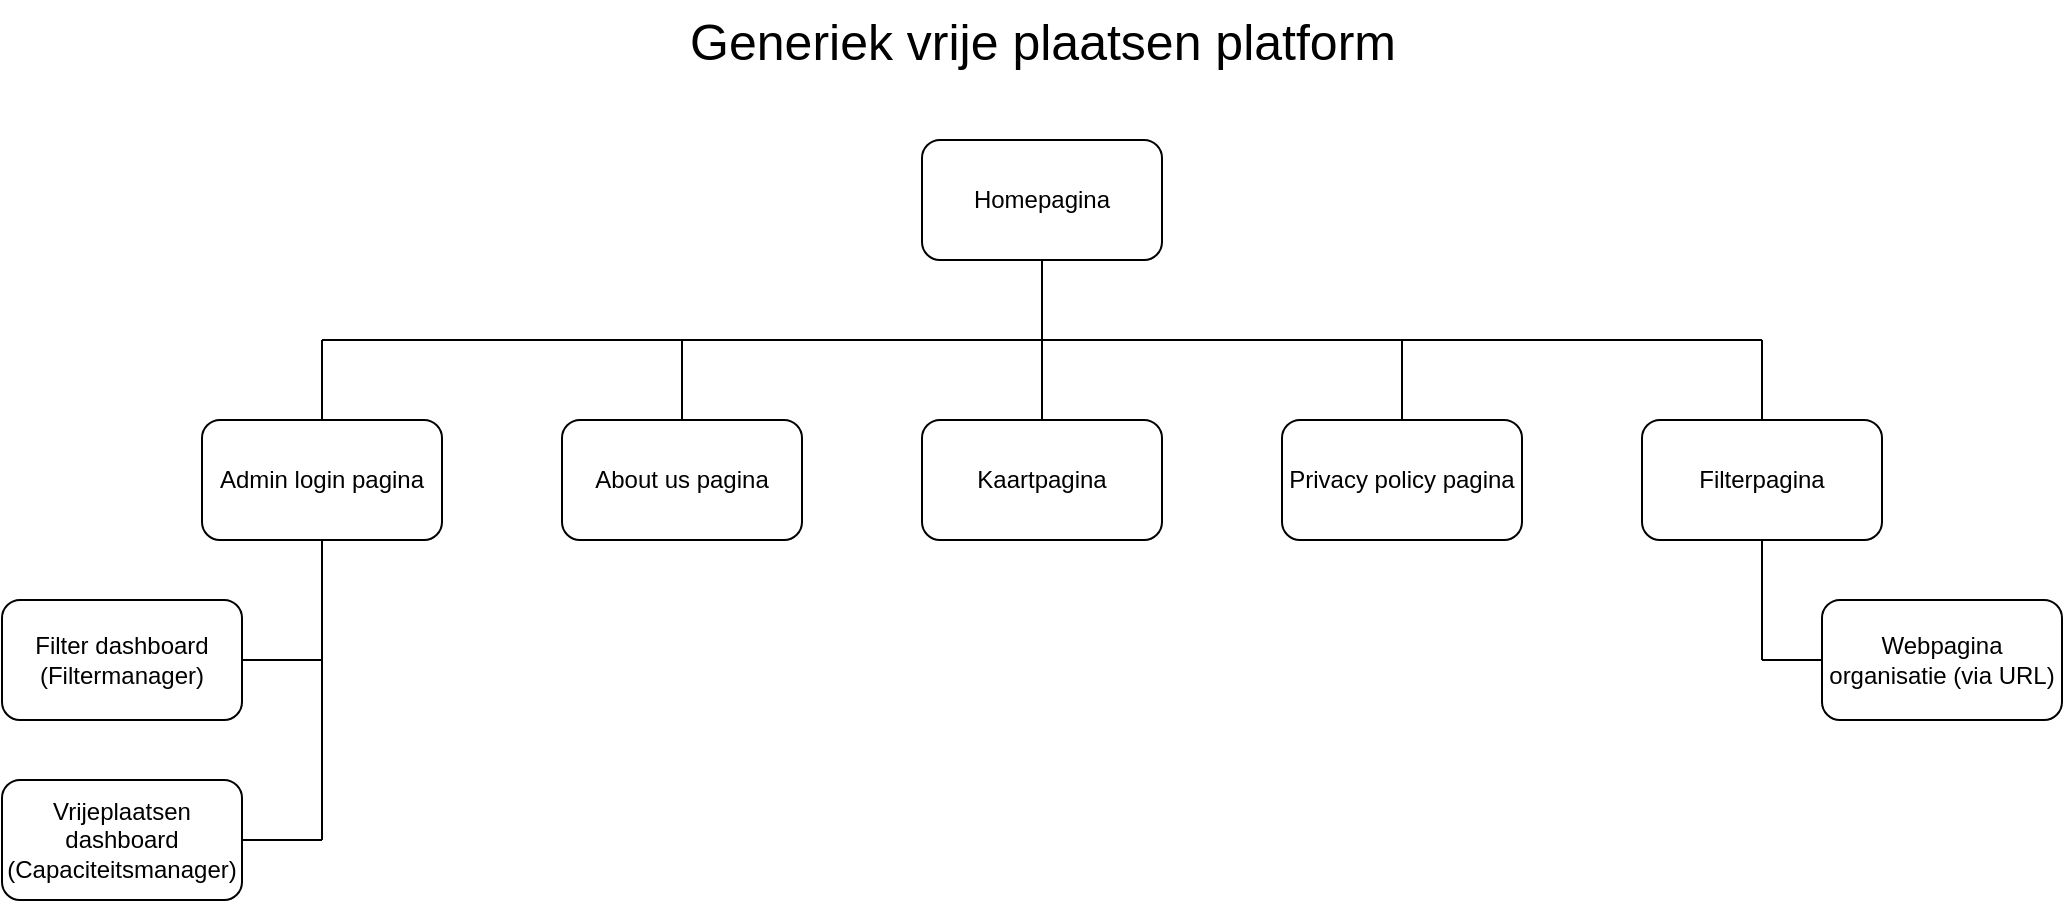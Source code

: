 <mxfile version="22.1.2" type="device">
  <diagram name="Page-1" id="26TztQpaFviOHihFA-Va">
    <mxGraphModel dx="2071" dy="823" grid="1" gridSize="10" guides="1" tooltips="1" connect="1" arrows="1" fold="1" page="1" pageScale="1" pageWidth="850" pageHeight="1100" math="0" shadow="0">
      <root>
        <mxCell id="0" />
        <mxCell id="1" parent="0" />
        <mxCell id="Xd_uYWREcJ-S0NkbxEmc-1" value="&lt;font style=&quot;font-size: 25px;&quot;&gt;Generiek vrije plaatsen platform&lt;/font&gt;" style="text;html=1;align=center;verticalAlign=middle;resizable=0;points=[];autosize=1;strokeColor=none;fillColor=none;" vertex="1" parent="1">
          <mxGeometry x="170" y="370" width="380" height="40" as="geometry" />
        </mxCell>
        <mxCell id="Xd_uYWREcJ-S0NkbxEmc-2" value="Homepagina" style="rounded=1;whiteSpace=wrap;html=1;" vertex="1" parent="1">
          <mxGeometry x="300" y="440" width="120" height="60" as="geometry" />
        </mxCell>
        <mxCell id="Xd_uYWREcJ-S0NkbxEmc-3" value="Filterpagina" style="rounded=1;whiteSpace=wrap;html=1;" vertex="1" parent="1">
          <mxGeometry x="660" y="580" width="120" height="60" as="geometry" />
        </mxCell>
        <mxCell id="Xd_uYWREcJ-S0NkbxEmc-4" value="Kaartpagina" style="rounded=1;whiteSpace=wrap;html=1;" vertex="1" parent="1">
          <mxGeometry x="300" y="580" width="120" height="60" as="geometry" />
        </mxCell>
        <mxCell id="Xd_uYWREcJ-S0NkbxEmc-7" value="Webpagina organisatie (via URL)" style="rounded=1;whiteSpace=wrap;html=1;" vertex="1" parent="1">
          <mxGeometry x="750" y="670" width="120" height="60" as="geometry" />
        </mxCell>
        <mxCell id="Xd_uYWREcJ-S0NkbxEmc-10" value="Filter dashboard (Filtermanager)" style="rounded=1;whiteSpace=wrap;html=1;" vertex="1" parent="1">
          <mxGeometry x="-160" y="670" width="120" height="60" as="geometry" />
        </mxCell>
        <mxCell id="Xd_uYWREcJ-S0NkbxEmc-11" value="Vrijeplaatsen dashboard (Capaciteitsmanager)" style="rounded=1;whiteSpace=wrap;html=1;" vertex="1" parent="1">
          <mxGeometry x="-160" y="760" width="120" height="60" as="geometry" />
        </mxCell>
        <mxCell id="Xd_uYWREcJ-S0NkbxEmc-14" value="Admin login pagina" style="rounded=1;whiteSpace=wrap;html=1;" vertex="1" parent="1">
          <mxGeometry x="-60" y="580" width="120" height="60" as="geometry" />
        </mxCell>
        <mxCell id="Xd_uYWREcJ-S0NkbxEmc-18" value="About us pagina" style="rounded=1;whiteSpace=wrap;html=1;" vertex="1" parent="1">
          <mxGeometry x="120" y="580" width="120" height="60" as="geometry" />
        </mxCell>
        <mxCell id="Xd_uYWREcJ-S0NkbxEmc-20" value="Privacy policy pagina" style="rounded=1;whiteSpace=wrap;html=1;" vertex="1" parent="1">
          <mxGeometry x="480" y="580" width="120" height="60" as="geometry" />
        </mxCell>
        <mxCell id="Xd_uYWREcJ-S0NkbxEmc-24" value="" style="endArrow=none;html=1;rounded=0;entryX=0.5;entryY=1;entryDx=0;entryDy=0;" edge="1" parent="1" target="Xd_uYWREcJ-S0NkbxEmc-14">
          <mxGeometry width="50" height="50" relative="1" as="geometry">
            <mxPoint y="790" as="sourcePoint" />
            <mxPoint x="30" y="780" as="targetPoint" />
          </mxGeometry>
        </mxCell>
        <mxCell id="Xd_uYWREcJ-S0NkbxEmc-25" value="" style="endArrow=none;html=1;rounded=0;exitX=1;exitY=0.5;exitDx=0;exitDy=0;" edge="1" parent="1" source="Xd_uYWREcJ-S0NkbxEmc-11">
          <mxGeometry width="50" height="50" relative="1" as="geometry">
            <mxPoint x="80" y="840" as="sourcePoint" />
            <mxPoint y="790" as="targetPoint" />
          </mxGeometry>
        </mxCell>
        <mxCell id="Xd_uYWREcJ-S0NkbxEmc-26" value="" style="endArrow=none;html=1;rounded=0;exitX=1;exitY=0.5;exitDx=0;exitDy=0;" edge="1" parent="1" source="Xd_uYWREcJ-S0NkbxEmc-10">
          <mxGeometry width="50" height="50" relative="1" as="geometry">
            <mxPoint x="40" y="550" as="sourcePoint" />
            <mxPoint y="700" as="targetPoint" />
          </mxGeometry>
        </mxCell>
        <mxCell id="Xd_uYWREcJ-S0NkbxEmc-28" value="" style="endArrow=none;html=1;rounded=0;entryX=0.5;entryY=1;entryDx=0;entryDy=0;" edge="1" parent="1" target="Xd_uYWREcJ-S0NkbxEmc-3">
          <mxGeometry width="50" height="50" relative="1" as="geometry">
            <mxPoint x="720" y="700" as="sourcePoint" />
            <mxPoint x="690" y="760" as="targetPoint" />
          </mxGeometry>
        </mxCell>
        <mxCell id="Xd_uYWREcJ-S0NkbxEmc-29" value="" style="endArrow=none;html=1;rounded=0;exitX=0;exitY=0.5;exitDx=0;exitDy=0;" edge="1" parent="1" source="Xd_uYWREcJ-S0NkbxEmc-7">
          <mxGeometry width="50" height="50" relative="1" as="geometry">
            <mxPoint x="280" y="550" as="sourcePoint" />
            <mxPoint x="720" y="700" as="targetPoint" />
          </mxGeometry>
        </mxCell>
        <mxCell id="Xd_uYWREcJ-S0NkbxEmc-30" value="" style="endArrow=none;html=1;rounded=0;entryX=0.5;entryY=1;entryDx=0;entryDy=0;" edge="1" parent="1" target="Xd_uYWREcJ-S0NkbxEmc-2">
          <mxGeometry width="50" height="50" relative="1" as="geometry">
            <mxPoint x="360" y="540" as="sourcePoint" />
            <mxPoint x="260" y="500" as="targetPoint" />
          </mxGeometry>
        </mxCell>
        <mxCell id="Xd_uYWREcJ-S0NkbxEmc-31" value="" style="endArrow=none;html=1;rounded=0;" edge="1" parent="1">
          <mxGeometry width="50" height="50" relative="1" as="geometry">
            <mxPoint y="540" as="sourcePoint" />
            <mxPoint x="720" y="540" as="targetPoint" />
          </mxGeometry>
        </mxCell>
        <mxCell id="Xd_uYWREcJ-S0NkbxEmc-32" value="" style="endArrow=none;html=1;rounded=0;exitX=0.5;exitY=0;exitDx=0;exitDy=0;" edge="1" parent="1" source="Xd_uYWREcJ-S0NkbxEmc-14">
          <mxGeometry width="50" height="50" relative="1" as="geometry">
            <mxPoint x="210" y="550" as="sourcePoint" />
            <mxPoint y="540" as="targetPoint" />
          </mxGeometry>
        </mxCell>
        <mxCell id="Xd_uYWREcJ-S0NkbxEmc-33" value="" style="endArrow=none;html=1;rounded=0;exitX=0.5;exitY=0;exitDx=0;exitDy=0;" edge="1" parent="1" source="Xd_uYWREcJ-S0NkbxEmc-18">
          <mxGeometry width="50" height="50" relative="1" as="geometry">
            <mxPoint x="210" y="550" as="sourcePoint" />
            <mxPoint x="180" y="540" as="targetPoint" />
          </mxGeometry>
        </mxCell>
        <mxCell id="Xd_uYWREcJ-S0NkbxEmc-34" value="" style="endArrow=none;html=1;rounded=0;exitX=0.5;exitY=0;exitDx=0;exitDy=0;" edge="1" parent="1" source="Xd_uYWREcJ-S0NkbxEmc-4">
          <mxGeometry width="50" height="50" relative="1" as="geometry">
            <mxPoint x="210" y="550" as="sourcePoint" />
            <mxPoint x="360" y="540" as="targetPoint" />
          </mxGeometry>
        </mxCell>
        <mxCell id="Xd_uYWREcJ-S0NkbxEmc-35" value="" style="endArrow=none;html=1;rounded=0;exitX=0.5;exitY=0;exitDx=0;exitDy=0;" edge="1" parent="1" source="Xd_uYWREcJ-S0NkbxEmc-20">
          <mxGeometry width="50" height="50" relative="1" as="geometry">
            <mxPoint x="210" y="550" as="sourcePoint" />
            <mxPoint x="540" y="540" as="targetPoint" />
          </mxGeometry>
        </mxCell>
        <mxCell id="Xd_uYWREcJ-S0NkbxEmc-36" value="" style="endArrow=none;html=1;rounded=0;exitX=0.5;exitY=0;exitDx=0;exitDy=0;" edge="1" parent="1" source="Xd_uYWREcJ-S0NkbxEmc-3">
          <mxGeometry width="50" height="50" relative="1" as="geometry">
            <mxPoint x="330" y="550" as="sourcePoint" />
            <mxPoint x="720" y="540" as="targetPoint" />
          </mxGeometry>
        </mxCell>
      </root>
    </mxGraphModel>
  </diagram>
</mxfile>
